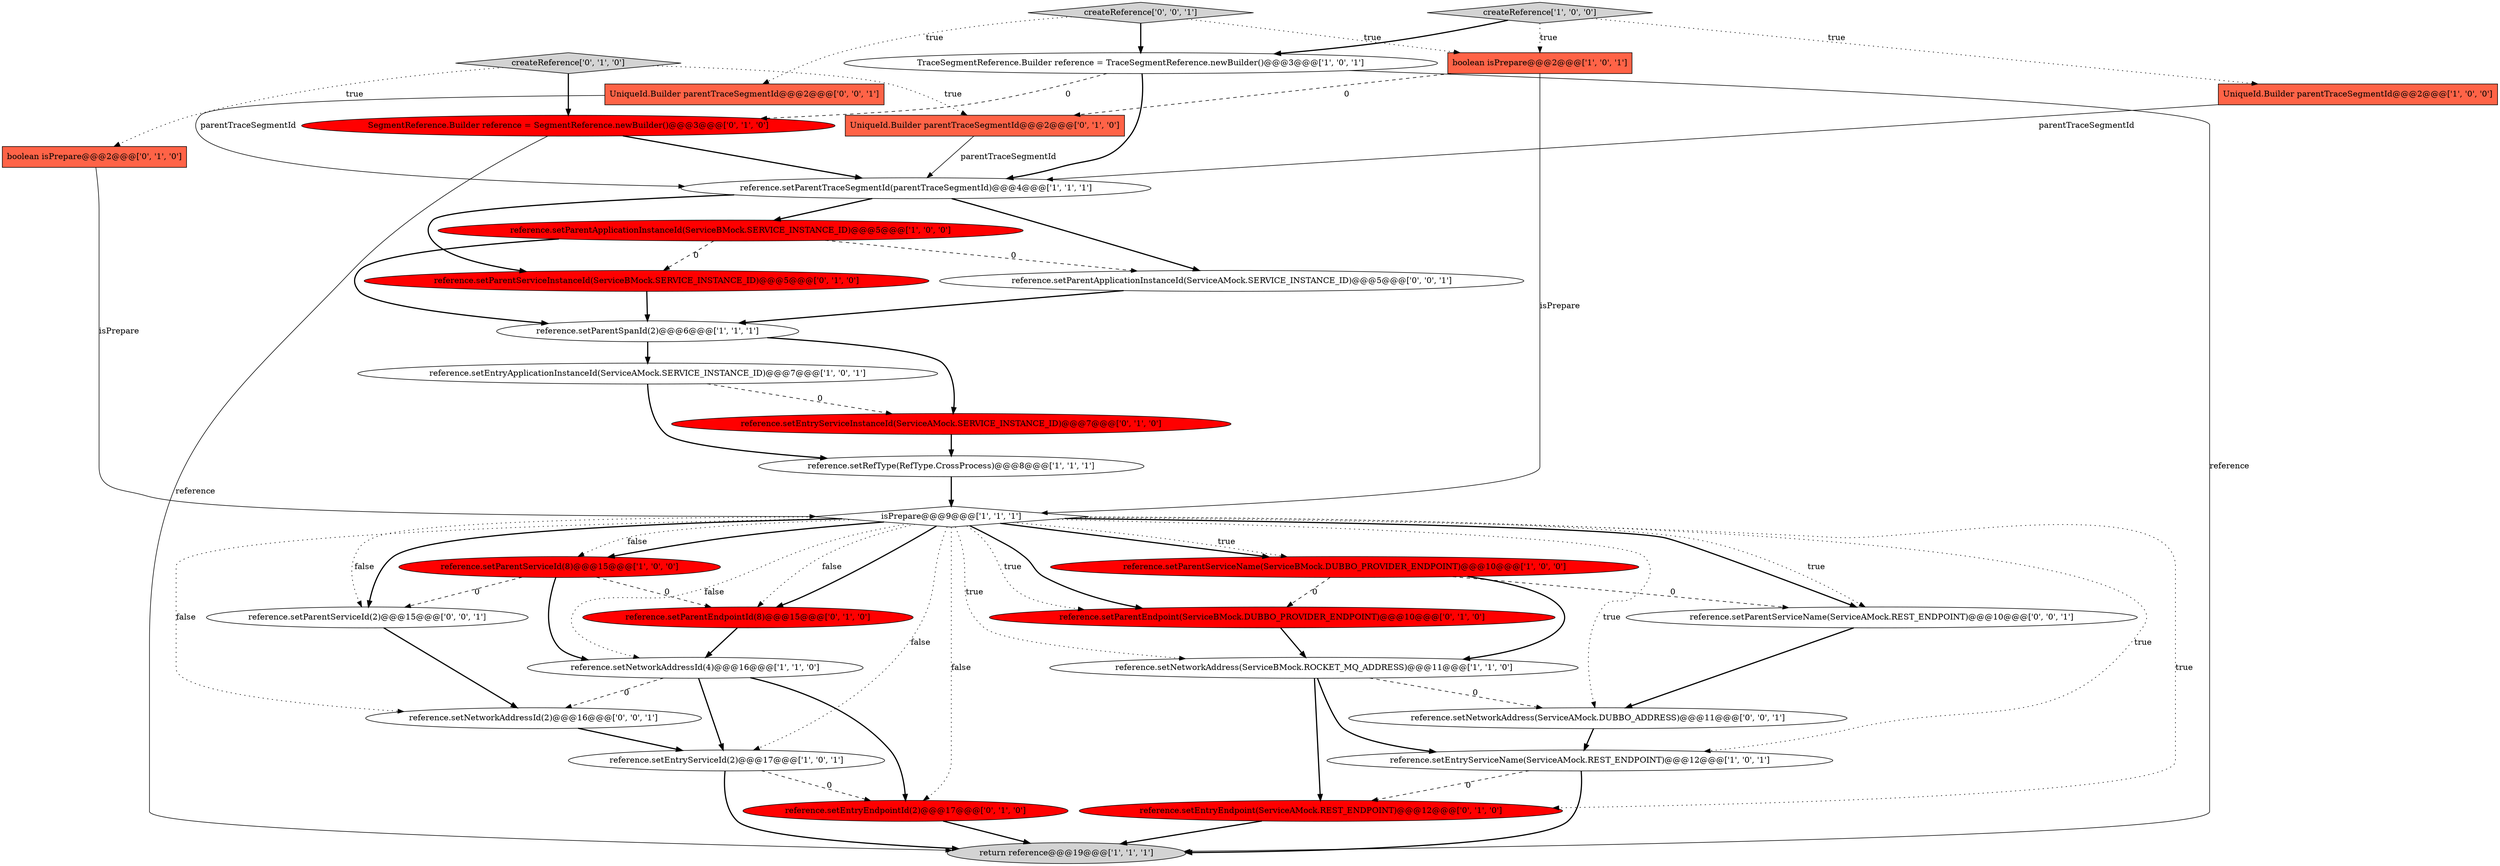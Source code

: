 digraph {
12 [style = filled, label = "reference.setEntryServiceId(2)@@@17@@@['1', '0', '1']", fillcolor = white, shape = ellipse image = "AAA0AAABBB1BBB"];
19 [style = filled, label = "reference.setEntryEndpointId(2)@@@17@@@['0', '1', '0']", fillcolor = red, shape = ellipse image = "AAA1AAABBB2BBB"];
24 [style = filled, label = "reference.setEntryServiceInstanceId(ServiceAMock.SERVICE_INSTANCE_ID)@@@7@@@['0', '1', '0']", fillcolor = red, shape = ellipse image = "AAA1AAABBB2BBB"];
25 [style = filled, label = "reference.setParentEndpointId(8)@@@15@@@['0', '1', '0']", fillcolor = red, shape = ellipse image = "AAA1AAABBB2BBB"];
1 [style = filled, label = "TraceSegmentReference.Builder reference = TraceSegmentReference.newBuilder()@@@3@@@['1', '0', '1']", fillcolor = white, shape = ellipse image = "AAA0AAABBB1BBB"];
4 [style = filled, label = "boolean isPrepare@@@2@@@['1', '0', '1']", fillcolor = tomato, shape = box image = "AAA0AAABBB1BBB"];
18 [style = filled, label = "createReference['0', '1', '0']", fillcolor = lightgray, shape = diamond image = "AAA0AAABBB2BBB"];
5 [style = filled, label = "reference.setParentServiceName(ServiceBMock.DUBBO_PROVIDER_ENDPOINT)@@@10@@@['1', '0', '0']", fillcolor = red, shape = ellipse image = "AAA1AAABBB1BBB"];
7 [style = filled, label = "reference.setNetworkAddressId(4)@@@16@@@['1', '1', '0']", fillcolor = white, shape = ellipse image = "AAA0AAABBB1BBB"];
28 [style = filled, label = "reference.setParentApplicationInstanceId(ServiceAMock.SERVICE_INSTANCE_ID)@@@5@@@['0', '0', '1']", fillcolor = white, shape = ellipse image = "AAA0AAABBB3BBB"];
33 [style = filled, label = "createReference['0', '0', '1']", fillcolor = lightgray, shape = diamond image = "AAA0AAABBB3BBB"];
30 [style = filled, label = "UniqueId.Builder parentTraceSegmentId@@@2@@@['0', '0', '1']", fillcolor = tomato, shape = box image = "AAA0AAABBB3BBB"];
8 [style = filled, label = "createReference['1', '0', '0']", fillcolor = lightgray, shape = diamond image = "AAA0AAABBB1BBB"];
16 [style = filled, label = "reference.setEntryServiceName(ServiceAMock.REST_ENDPOINT)@@@12@@@['1', '0', '1']", fillcolor = white, shape = ellipse image = "AAA0AAABBB1BBB"];
20 [style = filled, label = "SegmentReference.Builder reference = SegmentReference.newBuilder()@@@3@@@['0', '1', '0']", fillcolor = red, shape = ellipse image = "AAA1AAABBB2BBB"];
23 [style = filled, label = "UniqueId.Builder parentTraceSegmentId@@@2@@@['0', '1', '0']", fillcolor = tomato, shape = box image = "AAA1AAABBB2BBB"];
31 [style = filled, label = "reference.setNetworkAddress(ServiceAMock.DUBBO_ADDRESS)@@@11@@@['0', '0', '1']", fillcolor = white, shape = ellipse image = "AAA0AAABBB3BBB"];
14 [style = filled, label = "reference.setParentSpanId(2)@@@6@@@['1', '1', '1']", fillcolor = white, shape = ellipse image = "AAA0AAABBB1BBB"];
17 [style = filled, label = "boolean isPrepare@@@2@@@['0', '1', '0']", fillcolor = tomato, shape = box image = "AAA0AAABBB2BBB"];
2 [style = filled, label = "reference.setParentTraceSegmentId(parentTraceSegmentId)@@@4@@@['1', '1', '1']", fillcolor = white, shape = ellipse image = "AAA0AAABBB1BBB"];
22 [style = filled, label = "reference.setParentServiceInstanceId(ServiceBMock.SERVICE_INSTANCE_ID)@@@5@@@['0', '1', '0']", fillcolor = red, shape = ellipse image = "AAA1AAABBB2BBB"];
10 [style = filled, label = "reference.setRefType(RefType.CrossProcess)@@@8@@@['1', '1', '1']", fillcolor = white, shape = ellipse image = "AAA0AAABBB1BBB"];
15 [style = filled, label = "return reference@@@19@@@['1', '1', '1']", fillcolor = lightgray, shape = ellipse image = "AAA0AAABBB1BBB"];
6 [style = filled, label = "reference.setParentApplicationInstanceId(ServiceBMock.SERVICE_INSTANCE_ID)@@@5@@@['1', '0', '0']", fillcolor = red, shape = ellipse image = "AAA1AAABBB1BBB"];
13 [style = filled, label = "reference.setNetworkAddress(ServiceBMock.ROCKET_MQ_ADDRESS)@@@11@@@['1', '1', '0']", fillcolor = white, shape = ellipse image = "AAA0AAABBB1BBB"];
3 [style = filled, label = "reference.setParentServiceId(8)@@@15@@@['1', '0', '0']", fillcolor = red, shape = ellipse image = "AAA1AAABBB1BBB"];
9 [style = filled, label = "isPrepare@@@9@@@['1', '1', '1']", fillcolor = white, shape = diamond image = "AAA0AAABBB1BBB"];
29 [style = filled, label = "reference.setNetworkAddressId(2)@@@16@@@['0', '0', '1']", fillcolor = white, shape = ellipse image = "AAA0AAABBB3BBB"];
27 [style = filled, label = "reference.setParentServiceName(ServiceAMock.REST_ENDPOINT)@@@10@@@['0', '0', '1']", fillcolor = white, shape = ellipse image = "AAA0AAABBB3BBB"];
21 [style = filled, label = "reference.setParentEndpoint(ServiceBMock.DUBBO_PROVIDER_ENDPOINT)@@@10@@@['0', '1', '0']", fillcolor = red, shape = ellipse image = "AAA1AAABBB2BBB"];
32 [style = filled, label = "reference.setParentServiceId(2)@@@15@@@['0', '0', '1']", fillcolor = white, shape = ellipse image = "AAA0AAABBB3BBB"];
26 [style = filled, label = "reference.setEntryEndpoint(ServiceAMock.REST_ENDPOINT)@@@12@@@['0', '1', '0']", fillcolor = red, shape = ellipse image = "AAA1AAABBB2BBB"];
11 [style = filled, label = "reference.setEntryApplicationInstanceId(ServiceAMock.SERVICE_INSTANCE_ID)@@@7@@@['1', '0', '1']", fillcolor = white, shape = ellipse image = "AAA0AAABBB1BBB"];
0 [style = filled, label = "UniqueId.Builder parentTraceSegmentId@@@2@@@['1', '0', '0']", fillcolor = tomato, shape = box image = "AAA0AAABBB1BBB"];
24->10 [style = bold, label=""];
16->15 [style = bold, label=""];
14->24 [style = bold, label=""];
9->26 [style = dotted, label="true"];
33->4 [style = dotted, label="true"];
3->25 [style = dashed, label="0"];
7->29 [style = dashed, label="0"];
7->12 [style = bold, label=""];
31->16 [style = bold, label=""];
2->6 [style = bold, label=""];
9->32 [style = dotted, label="false"];
9->32 [style = bold, label=""];
12->15 [style = bold, label=""];
9->3 [style = dotted, label="false"];
0->2 [style = solid, label="parentTraceSegmentId"];
9->31 [style = dotted, label="true"];
27->31 [style = bold, label=""];
33->1 [style = bold, label=""];
9->21 [style = dotted, label="true"];
18->23 [style = dotted, label="true"];
25->7 [style = bold, label=""];
33->30 [style = dotted, label="true"];
13->16 [style = bold, label=""];
20->15 [style = solid, label="reference"];
9->12 [style = dotted, label="false"];
28->14 [style = bold, label=""];
8->4 [style = dotted, label="true"];
6->22 [style = dashed, label="0"];
20->2 [style = bold, label=""];
23->2 [style = solid, label="parentTraceSegmentId"];
6->14 [style = bold, label=""];
9->27 [style = bold, label=""];
8->1 [style = bold, label=""];
32->29 [style = bold, label=""];
9->7 [style = dotted, label="false"];
18->20 [style = bold, label=""];
9->27 [style = dotted, label="true"];
1->20 [style = dashed, label="0"];
29->12 [style = bold, label=""];
9->19 [style = dotted, label="false"];
16->26 [style = dashed, label="0"];
6->28 [style = dashed, label="0"];
5->27 [style = dashed, label="0"];
12->19 [style = dashed, label="0"];
13->31 [style = dashed, label="0"];
3->7 [style = bold, label=""];
13->26 [style = bold, label=""];
1->15 [style = solid, label="reference"];
11->10 [style = bold, label=""];
30->2 [style = solid, label="parentTraceSegmentId"];
5->13 [style = bold, label=""];
9->25 [style = bold, label=""];
9->13 [style = dotted, label="true"];
11->24 [style = dashed, label="0"];
26->15 [style = bold, label=""];
9->21 [style = bold, label=""];
9->5 [style = bold, label=""];
5->21 [style = dashed, label="0"];
9->3 [style = bold, label=""];
8->0 [style = dotted, label="true"];
1->2 [style = bold, label=""];
10->9 [style = bold, label=""];
18->17 [style = dotted, label="true"];
9->25 [style = dotted, label="false"];
3->32 [style = dashed, label="0"];
4->9 [style = solid, label="isPrepare"];
19->15 [style = bold, label=""];
2->22 [style = bold, label=""];
22->14 [style = bold, label=""];
9->16 [style = dotted, label="true"];
17->9 [style = solid, label="isPrepare"];
4->23 [style = dashed, label="0"];
14->11 [style = bold, label=""];
7->19 [style = bold, label=""];
2->28 [style = bold, label=""];
9->29 [style = dotted, label="false"];
21->13 [style = bold, label=""];
9->5 [style = dotted, label="true"];
}
